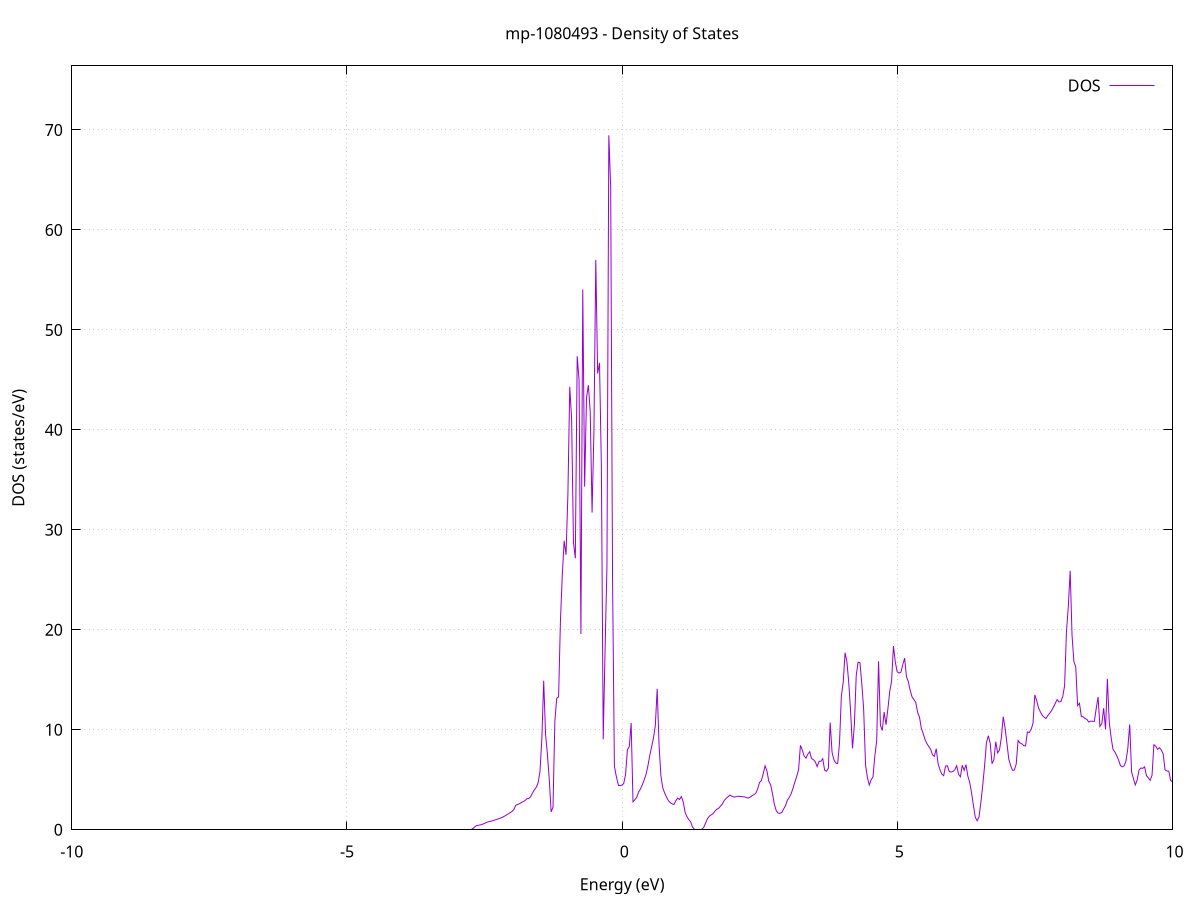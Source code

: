 set title 'mp-1080493 - Density of States'
set xlabel 'Energy (eV)'
set ylabel 'DOS (states/eV)'
set grid
set xrange [-10:10]
set yrange [0:76.407]
set xzeroaxis lt -1
set terminal png size 800,600
set output 'mp-1080493_dos_gnuplot.png'
plot '-' using 1:2 with lines title 'DOS'
-41.717500 0.000000
-41.683700 0.000000
-41.649900 0.000000
-41.616100 0.000000
-41.582300 0.000000
-41.548500 0.000000
-41.514700 0.000000
-41.480900 0.000000
-41.447100 0.000000
-41.413300 0.000000
-41.379500 0.000000
-41.345700 0.000000
-41.311900 0.000000
-41.278100 0.000000
-41.244300 0.000000
-41.210500 0.000000
-41.176700 0.000000
-41.142900 0.000000
-41.109100 0.000000
-41.075300 0.000000
-41.041500 0.000000
-41.007700 0.000000
-40.973900 0.000000
-40.940100 0.000000
-40.906300 0.000000
-40.872500 0.000000
-40.838700 0.000000
-40.804900 0.000000
-40.771100 0.000000
-40.737300 0.000000
-40.703500 0.000000
-40.669700 0.000000
-40.635900 0.000000
-40.602100 0.000000
-40.568300 0.000000
-40.534500 0.000000
-40.500700 0.000000
-40.466900 0.000000
-40.433100 0.000000
-40.399300 0.000000
-40.365500 0.000000
-40.331600 0.000000
-40.297800 0.000000
-40.264000 0.000000
-40.230200 0.000000
-40.196400 0.000000
-40.162600 0.000000
-40.128800 0.000000
-40.095000 0.000000
-40.061200 0.000000
-40.027400 0.000000
-39.993600 0.000000
-39.959800 0.000000
-39.926000 0.000000
-39.892200 0.000000
-39.858400 0.000000
-39.824600 0.000000
-39.790800 0.000000
-39.757000 0.000000
-39.723200 0.000000
-39.689400 0.000000
-39.655600 0.000000
-39.621800 0.000000
-39.588000 0.000000
-39.554200 0.000000
-39.520400 0.000000
-39.486600 0.000000
-39.452800 0.000000
-39.419000 0.000000
-39.385200 0.000000
-39.351400 0.000000
-39.317600 0.000000
-39.283800 0.000000
-39.250000 0.000000
-39.216200 0.000000
-39.182400 0.000000
-39.148600 0.000000
-39.114800 0.000000
-39.081000 0.000000
-39.047200 0.000000
-39.013400 0.000000
-38.979600 0.000000
-38.945800 0.000000
-38.912000 0.000000
-38.878200 0.000000
-38.844300 0.000000
-38.810500 0.000000
-38.776700 0.000000
-38.742900 0.000000
-38.709100 0.000000
-38.675300 0.000000
-38.641500 37.191200
-38.607700 0.000000
-38.573900 0.000000
-38.540100 0.000000
-38.506300 0.000000
-38.472500 0.000000
-38.438700 0.000000
-38.404900 0.000000
-38.371100 0.000000
-38.337300 0.000000
-38.303500 0.000000
-38.269700 0.000000
-38.235900 0.000000
-38.202100 0.000000
-38.168300 0.000000
-38.134500 0.000000
-38.100700 0.000000
-38.066900 0.000000
-38.033100 0.000000
-37.999300 0.000000
-37.965500 0.000000
-37.931700 0.000000
-37.897900 0.000000
-37.864100 0.000000
-37.830300 0.000000
-37.796500 0.000000
-37.762700 0.000000
-37.728900 0.000000
-37.695100 0.000000
-37.661300 0.000000
-37.627500 0.000000
-37.593700 0.000000
-37.559900 0.000000
-37.526100 0.000000
-37.492300 0.000000
-37.458500 0.000000
-37.424700 0.000000
-37.390900 0.000000
-37.357000 0.000000
-37.323200 0.000000
-37.289400 0.000000
-37.255600 0.000000
-37.221800 0.000000
-37.188000 0.000000
-37.154200 0.000000
-37.120400 0.000000
-37.086600 0.000000
-37.052800 0.000000
-37.019000 0.000000
-36.985200 0.000000
-36.951400 0.000000
-36.917600 0.000000
-36.883800 0.000000
-36.850000 0.000000
-36.816200 0.000000
-36.782400 0.000000
-36.748600 0.000000
-36.714800 0.000000
-36.681000 0.000000
-36.647200 0.000000
-36.613400 0.000000
-36.579600 0.000000
-36.545800 0.000000
-36.512000 0.000000
-36.478200 0.000000
-36.444400 0.000000
-36.410600 0.000000
-36.376800 0.000000
-36.343000 0.000000
-36.309200 0.000000
-36.275400 0.000000
-36.241600 0.000000
-36.207800 0.000000
-36.174000 0.000000
-36.140200 0.000000
-36.106400 0.000000
-36.072600 0.000000
-36.038800 0.000000
-36.005000 0.000000
-35.971200 0.000000
-35.937400 0.000000
-35.903600 0.000000
-35.869700 0.000000
-35.835900 0.000000
-35.802100 0.000000
-35.768300 0.000000
-35.734500 0.000000
-35.700700 0.000000
-35.666900 0.000000
-35.633100 0.000000
-35.599300 0.000000
-35.565500 0.000000
-35.531700 0.000000
-35.497900 0.000000
-35.464100 0.000000
-35.430300 0.000000
-35.396500 0.000000
-35.362700 0.000000
-35.328900 0.000000
-35.295100 0.000000
-35.261300 0.000000
-35.227500 0.000000
-35.193700 0.000000
-35.159900 0.000000
-35.126100 0.000000
-35.092300 0.000000
-35.058500 0.000000
-35.024700 0.000000
-34.990900 0.000000
-34.957100 0.000000
-34.923300 0.000000
-34.889500 0.000000
-34.855700 0.000000
-34.821900 0.000000
-34.788100 0.000000
-34.754300 0.000000
-34.720500 0.000000
-34.686700 0.000000
-34.652900 0.000000
-34.619100 0.000000
-34.585300 0.000000
-34.551500 0.000000
-34.517700 0.000000
-34.483900 0.000000
-34.450100 0.000000
-34.416300 0.000000
-34.382500 0.000000
-34.348600 0.000000
-34.314800 0.000000
-34.281000 0.000000
-34.247200 0.000000
-34.213400 0.000000
-34.179600 0.000000
-34.145800 0.000000
-34.112000 0.000000
-34.078200 0.000000
-34.044400 0.000000
-34.010600 0.000000
-33.976800 0.000000
-33.943000 0.000000
-33.909200 0.000000
-33.875400 0.000000
-33.841600 0.000000
-33.807800 0.000000
-33.774000 0.000000
-33.740200 0.000000
-33.706400 0.000000
-33.672600 0.000000
-33.638800 0.000000
-33.605000 0.000000
-33.571200 0.000000
-33.537400 0.000000
-33.503600 0.000000
-33.469800 0.000000
-33.436000 0.000000
-33.402200 0.000000
-33.368400 0.000000
-33.334600 0.000000
-33.300800 0.000000
-33.267000 0.000000
-33.233200 0.000000
-33.199400 0.000000
-33.165600 0.000000
-33.131800 0.000000
-33.098000 0.000000
-33.064200 0.000000
-33.030400 0.000000
-32.996600 0.000000
-32.962800 0.000000
-32.929000 0.000000
-32.895200 0.000000
-32.861300 0.000000
-32.827500 0.000000
-32.793700 0.000000
-32.759900 0.000000
-32.726100 0.000000
-32.692300 0.000000
-32.658500 0.000000
-32.624700 0.000000
-32.590900 0.000000
-32.557100 0.000000
-32.523300 0.000000
-32.489500 0.000000
-32.455700 0.000000
-32.421900 0.000000
-32.388100 0.000000
-32.354300 0.000000
-32.320500 0.000000
-32.286700 0.000000
-32.252900 0.000000
-32.219100 0.000000
-32.185300 0.000000
-32.151500 0.000000
-32.117700 0.000000
-32.083900 0.000000
-32.050100 0.000000
-32.016300 0.000000
-31.982500 0.000000
-31.948700 0.000000
-31.914900 0.000000
-31.881100 0.000000
-31.847300 0.000000
-31.813500 0.000000
-31.779700 0.000000
-31.745900 0.000000
-31.712100 0.000000
-31.678300 0.000000
-31.644500 0.000000
-31.610700 0.000000
-31.576900 0.000000
-31.543100 0.000000
-31.509300 0.000000
-31.475500 0.000000
-31.441700 0.000000
-31.407900 0.000000
-31.374000 0.000000
-31.340200 0.000000
-31.306400 0.000000
-31.272600 0.000000
-31.238800 0.000000
-31.205000 0.000000
-31.171200 0.000000
-31.137400 0.000000
-31.103600 0.000000
-31.069800 0.000000
-31.036000 0.000000
-31.002200 0.000000
-30.968400 0.000000
-30.934600 0.000000
-30.900800 0.000000
-30.867000 0.000000
-30.833200 0.000000
-30.799400 0.000000
-30.765600 0.000000
-30.731800 0.000000
-30.698000 0.000000
-30.664200 0.000000
-30.630400 0.000000
-30.596600 0.000000
-30.562800 0.000000
-30.529000 0.000000
-30.495200 0.000000
-30.461400 0.000000
-30.427600 0.000000
-30.393800 0.000000
-30.360000 0.000000
-30.326200 0.000000
-30.292400 0.000000
-30.258600 0.000000
-30.224800 0.000000
-30.191000 0.000000
-30.157200 0.000000
-30.123400 0.000000
-30.089600 0.000000
-30.055800 0.000000
-30.022000 0.000000
-29.988200 0.000000
-29.954400 0.000000
-29.920600 0.000000
-29.886700 0.000000
-29.852900 0.000000
-29.819100 0.000000
-29.785300 0.000000
-29.751500 0.000000
-29.717700 0.000000
-29.683900 0.000000
-29.650100 0.000000
-29.616300 0.000000
-29.582500 0.000000
-29.548700 0.000000
-29.514900 0.000000
-29.481100 0.000000
-29.447300 0.000000
-29.413500 0.000000
-29.379700 0.000000
-29.345900 0.000000
-29.312100 0.000000
-29.278300 0.000000
-29.244500 0.000000
-29.210700 0.000000
-29.176900 0.000000
-29.143100 0.000000
-29.109300 0.000000
-29.075500 0.000000
-29.041700 0.000000
-29.007900 0.000000
-28.974100 0.000000
-28.940300 0.000000
-28.906500 0.000000
-28.872700 0.000000
-28.838900 0.000000
-28.805100 0.000000
-28.771300 0.000000
-28.737500 0.000000
-28.703700 0.000000
-28.669900 0.000000
-28.636100 0.000000
-28.602300 0.000000
-28.568500 0.000000
-28.534700 0.000000
-28.500900 0.000000
-28.467100 0.000000
-28.433300 0.000000
-28.399500 0.000000
-28.365600 0.000000
-28.331800 0.000000
-28.298000 0.000000
-28.264200 0.000000
-28.230400 0.000000
-28.196600 0.000000
-28.162800 0.000000
-28.129000 0.000000
-28.095200 0.000000
-28.061400 0.000000
-28.027600 0.000000
-27.993800 0.000000
-27.960000 0.000000
-27.926200 0.000000
-27.892400 0.000000
-27.858600 0.000000
-27.824800 0.000000
-27.791000 0.000000
-27.757200 0.000000
-27.723400 0.000000
-27.689600 0.000000
-27.655800 0.000000
-27.622000 0.000000
-27.588200 0.000000
-27.554400 0.000000
-27.520600 0.000000
-27.486800 0.000000
-27.453000 0.000000
-27.419200 0.000000
-27.385400 0.000000
-27.351600 0.000000
-27.317800 0.000000
-27.284000 0.000000
-27.250200 0.000000
-27.216400 0.000000
-27.182600 0.000000
-27.148800 0.000000
-27.115000 0.000000
-27.081200 0.000000
-27.047400 0.000000
-27.013600 0.000000
-26.979800 0.000000
-26.946000 0.000000
-26.912200 0.000000
-26.878300 0.000000
-26.844500 0.000000
-26.810700 0.000000
-26.776900 0.000000
-26.743100 0.000000
-26.709300 0.000000
-26.675500 0.000000
-26.641700 0.000000
-26.607900 0.000000
-26.574100 0.000000
-26.540300 0.000000
-26.506500 0.000000
-26.472700 0.000000
-26.438900 0.000000
-26.405100 0.000000
-26.371300 0.000000
-26.337500 0.000000
-26.303700 0.000000
-26.269900 0.000000
-26.236100 0.000000
-26.202300 0.000000
-26.168500 0.000000
-26.134700 0.000000
-26.100900 0.000000
-26.067100 0.000000
-26.033300 0.000000
-25.999500 0.000000
-25.965700 0.000000
-25.931900 0.000000
-25.898100 0.000000
-25.864300 0.000000
-25.830500 0.000000
-25.796700 0.000000
-25.762900 0.000000
-25.729100 0.000000
-25.695300 0.000000
-25.661500 0.000000
-25.627700 0.000000
-25.593900 0.000000
-25.560100 0.000000
-25.526300 0.000000
-25.492500 0.000000
-25.458700 0.000000
-25.424900 0.000000
-25.391000 0.000000
-25.357200 0.000000
-25.323400 0.000000
-25.289600 0.000000
-25.255800 0.000000
-25.222000 0.000000
-25.188200 0.000000
-25.154400 0.000000
-25.120600 0.000000
-25.086800 0.000000
-25.053000 0.000000
-25.019200 0.000000
-24.985400 0.000000
-24.951600 0.000000
-24.917800 0.000000
-24.884000 0.000000
-24.850200 0.000000
-24.816400 0.000000
-24.782600 0.000000
-24.748800 0.000000
-24.715000 0.000000
-24.681200 0.000000
-24.647400 0.000000
-24.613600 0.000000
-24.579800 0.000000
-24.546000 0.000000
-24.512200 0.000000
-24.478400 0.000000
-24.444600 0.000000
-24.410800 0.000000
-24.377000 0.000000
-24.343200 0.000000
-24.309400 0.000000
-24.275600 0.000000
-24.241800 0.000000
-24.208000 0.000000
-24.174200 0.000000
-24.140400 0.000000
-24.106600 0.000000
-24.072800 0.000000
-24.039000 0.000000
-24.005200 0.000000
-23.971400 0.000000
-23.937600 0.000000
-23.903700 0.000000
-23.869900 0.000000
-23.836100 0.000000
-23.802300 0.000000
-23.768500 0.000000
-23.734700 0.000000
-23.700900 0.000000
-23.667100 0.000000
-23.633300 0.000000
-23.599500 0.000000
-23.565700 0.000000
-23.531900 0.000000
-23.498100 0.000000
-23.464300 0.000000
-23.430500 0.000000
-23.396700 0.000000
-23.362900 0.000000
-23.329100 0.000000
-23.295300 0.000000
-23.261500 0.000000
-23.227700 0.000000
-23.193900 0.000000
-23.160100 0.000000
-23.126300 0.000000
-23.092500 0.000000
-23.058700 0.000000
-23.024900 0.000000
-22.991100 0.000000
-22.957300 0.000000
-22.923500 0.000000
-22.889700 0.000000
-22.855900 0.000000
-22.822100 0.000000
-22.788300 0.000000
-22.754500 0.000000
-22.720700 0.000000
-22.686900 0.000000
-22.653100 0.000000
-22.619300 0.000000
-22.585500 0.000000
-22.551700 0.000000
-22.517900 0.000000
-22.484100 0.000000
-22.450300 0.000000
-22.416500 0.000000
-22.382600 0.000000
-22.348800 0.000000
-22.315000 0.000000
-22.281200 0.000000
-22.247400 0.000000
-22.213600 0.000000
-22.179800 0.000000
-22.146000 0.000000
-22.112200 0.000000
-22.078400 0.000000
-22.044600 0.000000
-22.010800 0.000000
-21.977000 0.000000
-21.943200 0.000000
-21.909400 0.000000
-21.875600 0.000000
-21.841800 0.000000
-21.808000 0.000000
-21.774200 0.000000
-21.740400 0.000000
-21.706600 0.000000
-21.672800 0.000000
-21.639000 0.000000
-21.605200 0.000000
-21.571400 0.000000
-21.537600 0.000000
-21.503800 0.000000
-21.470000 0.000000
-21.436200 0.000000
-21.402400 0.000000
-21.368600 0.000000
-21.334800 0.000000
-21.301000 0.000000
-21.267200 0.000000
-21.233400 0.000000
-21.199600 0.000000
-21.165800 0.000000
-21.132000 0.000000
-21.098200 0.000000
-21.064400 0.000000
-21.030600 0.000000
-20.996800 0.000000
-20.963000 0.000000
-20.929200 0.000000
-20.895300 0.000000
-20.861500 0.000000
-20.827700 0.000000
-20.793900 0.000000
-20.760100 0.000000
-20.726300 0.000000
-20.692500 0.000000
-20.658700 0.000000
-20.624900 0.000000
-20.591100 0.000000
-20.557300 0.000000
-20.523500 0.000000
-20.489700 0.000000
-20.455900 0.000000
-20.422100 0.000000
-20.388300 0.000000
-20.354500 0.000000
-20.320700 0.000000
-20.286900 0.000000
-20.253100 0.000000
-20.219300 0.000000
-20.185500 0.000000
-20.151700 0.000000
-20.117900 0.000000
-20.084100 0.000000
-20.050300 0.000000
-20.016500 0.000000
-19.982700 0.000000
-19.948900 0.000000
-19.915100 0.000000
-19.881300 0.000000
-19.847500 0.000000
-19.813700 0.000000
-19.779900 0.000000
-19.746100 0.000000
-19.712300 0.000000
-19.678500 0.000000
-19.644700 0.000000
-19.610900 0.000000
-19.577100 0.000000
-19.543300 0.000000
-19.509500 0.000000
-19.475700 0.000000
-19.441900 0.000000
-19.408000 0.000000
-19.374200 0.000000
-19.340400 0.000000
-19.306600 0.000000
-19.272800 0.000000
-19.239000 0.000000
-19.205200 0.000000
-19.171400 0.000000
-19.137600 0.000000
-19.103800 0.000000
-19.070000 0.000000
-19.036200 0.000000
-19.002400 0.000000
-18.968600 0.000000
-18.934800 8.366400
-18.901000 24.084900
-18.867200 68.987300
-18.833400 56.531400
-18.799600 67.002700
-18.765800 103.011100
-18.732000 64.151100
-18.698200 94.395100
-18.664400 164.602200
-18.630600 100.117800
-18.596800 66.643700
-18.563000 183.065000
-18.529200 98.804200
-18.495400 0.000000
-18.461600 0.000000
-18.427800 0.000000
-18.394000 0.000000
-18.360200 0.000000
-18.326400 0.000000
-18.292600 0.000000
-18.258800 0.000000
-18.225000 0.000000
-18.191200 0.000000
-18.157400 0.000000
-18.123600 0.000000
-18.089800 0.000000
-18.056000 0.000000
-18.022200 0.000000
-17.988400 0.000000
-17.954600 0.000000
-17.920700 0.000000
-17.886900 0.000000
-17.853100 0.000000
-17.819300 0.000000
-17.785500 0.000000
-17.751700 0.000000
-17.717900 0.000000
-17.684100 0.000000
-17.650300 0.000000
-17.616500 0.000000
-17.582700 0.000000
-17.548900 0.000000
-17.515100 0.000000
-17.481300 0.000000
-17.447500 0.000000
-17.413700 0.000000
-17.379900 0.000000
-17.346100 0.000000
-17.312300 0.000000
-17.278500 0.000000
-17.244700 0.000000
-17.210900 0.000000
-17.177100 0.000000
-17.143300 0.000000
-17.109500 0.000000
-17.075700 0.000000
-17.041900 0.000000
-17.008100 0.000000
-16.974300 0.000000
-16.940500 0.000000
-16.906700 0.000000
-16.872900 0.000000
-16.839100 0.000000
-16.805300 0.000000
-16.771500 0.000000
-16.737700 0.000000
-16.703900 0.000000
-16.670100 0.000000
-16.636300 0.000000
-16.602500 0.000000
-16.568700 0.000000
-16.534900 0.000000
-16.501100 0.000000
-16.467300 0.000000
-16.433500 0.000000
-16.399600 0.000000
-16.365800 0.000000
-16.332000 0.000000
-16.298200 0.000000
-16.264400 0.000000
-16.230600 0.000000
-16.196800 0.000000
-16.163000 0.000000
-16.129200 0.000000
-16.095400 0.000000
-16.061600 0.000000
-16.027800 0.000000
-15.994000 0.000000
-15.960200 0.000000
-15.926400 0.000000
-15.892600 0.000000
-15.858800 0.000000
-15.825000 0.000000
-15.791200 0.000000
-15.757400 0.000000
-15.723600 0.000000
-15.689800 0.000000
-15.656000 0.000000
-15.622200 0.000000
-15.588400 0.000000
-15.554600 0.000000
-15.520800 0.000000
-15.487000 0.000000
-15.453200 0.000000
-15.419400 0.000000
-15.385600 0.000000
-15.351800 0.000000
-15.318000 0.000000
-15.284200 0.000000
-15.250400 0.000000
-15.216600 0.000000
-15.182800 0.000000
-15.149000 0.000000
-15.115200 0.000000
-15.081400 0.000000
-15.047600 0.000000
-15.013800 0.000000
-14.980000 0.000000
-14.946200 0.000000
-14.912300 0.000000
-14.878500 0.000000
-14.844700 0.000000
-14.810900 0.000000
-14.777100 0.000000
-14.743300 0.000000
-14.709500 0.000000
-14.675700 0.000000
-14.641900 0.000000
-14.608100 0.000000
-14.574300 0.000000
-14.540500 0.000000
-14.506700 0.000000
-14.472900 0.000000
-14.439100 0.000000
-14.405300 0.000000
-14.371500 0.000000
-14.337700 0.000000
-14.303900 0.000000
-14.270100 0.000000
-14.236300 0.000000
-14.202500 0.000000
-14.168700 0.000000
-14.134900 0.000000
-14.101100 0.000000
-14.067300 0.000000
-14.033500 0.000000
-13.999700 0.000000
-13.965900 0.000000
-13.932100 0.000000
-13.898300 0.000000
-13.864500 0.000000
-13.830700 0.000000
-13.796900 0.000000
-13.763100 0.000000
-13.729300 0.000000
-13.695500 0.000000
-13.661700 0.000000
-13.627900 0.000000
-13.594100 0.000000
-13.560300 0.000000
-13.526500 0.000000
-13.492700 0.000000
-13.458900 0.000000
-13.425000 0.000000
-13.391200 0.000000
-13.357400 0.000000
-13.323600 0.000000
-13.289800 0.000000
-13.256000 0.000000
-13.222200 0.000000
-13.188400 0.000000
-13.154600 0.000000
-13.120800 0.000000
-13.087000 0.000000
-13.053200 0.000000
-13.019400 0.000000
-12.985600 0.000000
-12.951800 0.000000
-12.918000 0.000000
-12.884200 0.000000
-12.850400 0.000000
-12.816600 0.000000
-12.782800 0.000000
-12.749000 0.000000
-12.715200 0.000000
-12.681400 0.000000
-12.647600 0.000000
-12.613800 0.000000
-12.580000 0.000000
-12.546200 0.000000
-12.512400 0.000000
-12.478600 0.000000
-12.444800 0.000000
-12.411000 0.000000
-12.377200 0.000000
-12.343400 0.000000
-12.309600 0.000000
-12.275800 0.000000
-12.242000 0.000000
-12.208200 0.000000
-12.174400 0.000000
-12.140600 0.000000
-12.106800 0.000000
-12.073000 0.000000
-12.039200 0.000000
-12.005400 0.000000
-11.971600 0.000000
-11.937700 0.000000
-11.903900 0.000000
-11.870100 0.000000
-11.836300 0.000000
-11.802500 0.000000
-11.768700 0.000000
-11.734900 0.000000
-11.701100 0.000000
-11.667300 0.000000
-11.633500 0.000000
-11.599700 0.000000
-11.565900 0.000000
-11.532100 0.000000
-11.498300 0.000000
-11.464500 0.000000
-11.430700 0.000000
-11.396900 0.000000
-11.363100 0.000000
-11.329300 0.000000
-11.295500 0.000000
-11.261700 0.000000
-11.227900 0.000000
-11.194100 0.000000
-11.160300 0.000000
-11.126500 0.000000
-11.092700 0.000000
-11.058900 0.000000
-11.025100 0.000000
-10.991300 0.000000
-10.957500 0.000000
-10.923700 0.000000
-10.889900 0.000000
-10.856100 0.000000
-10.822300 0.000000
-10.788500 0.000000
-10.754700 0.000000
-10.720900 0.000000
-10.687100 0.000000
-10.653300 0.000000
-10.619500 0.000000
-10.585700 0.000000
-10.551900 0.000000
-10.518100 0.000000
-10.484300 0.000000
-10.450500 0.000000
-10.416600 0.000000
-10.382800 0.000000
-10.349000 0.000000
-10.315200 0.000000
-10.281400 0.000000
-10.247600 0.000000
-10.213800 0.000000
-10.180000 0.000000
-10.146200 0.000000
-10.112400 0.000000
-10.078600 0.000000
-10.044800 0.000000
-10.011000 0.000000
-9.977200 0.000000
-9.943400 0.000000
-9.909600 0.000000
-9.875800 0.000000
-9.842000 0.000000
-9.808200 0.000000
-9.774400 0.000000
-9.740600 0.000000
-9.706800 0.000000
-9.673000 0.000000
-9.639200 0.000000
-9.605400 0.000000
-9.571600 0.000000
-9.537800 0.000000
-9.504000 0.000000
-9.470200 0.000000
-9.436400 0.000000
-9.402600 0.000000
-9.368800 0.000000
-9.335000 0.000000
-9.301200 0.000000
-9.267400 0.000000
-9.233600 0.000000
-9.199800 0.000000
-9.166000 0.000000
-9.132200 0.000000
-9.098400 0.000000
-9.064600 0.000000
-9.030800 0.000000
-8.997000 0.000000
-8.963200 0.000000
-8.929300 0.000000
-8.895500 0.000000
-8.861700 0.000000
-8.827900 0.000000
-8.794100 0.000000
-8.760300 0.000000
-8.726500 0.000000
-8.692700 0.000000
-8.658900 0.000000
-8.625100 0.000000
-8.591300 0.000000
-8.557500 0.000000
-8.523700 0.000000
-8.489900 0.000000
-8.456100 0.000000
-8.422300 0.000000
-8.388500 0.000000
-8.354700 0.000000
-8.320900 0.000000
-8.287100 0.000000
-8.253300 0.000000
-8.219500 0.000000
-8.185700 0.000000
-8.151900 0.000000
-8.118100 0.000000
-8.084300 0.000000
-8.050500 0.000000
-8.016700 0.000000
-7.982900 0.000000
-7.949100 0.000000
-7.915300 0.000000
-7.881500 0.000000
-7.847700 0.000000
-7.813900 0.000000
-7.780100 0.000000
-7.746300 0.000000
-7.712500 0.000000
-7.678700 0.000000
-7.644900 0.000000
-7.611100 0.000000
-7.577300 0.000000
-7.543500 0.000000
-7.509700 0.000000
-7.475900 0.000000
-7.442000 0.000000
-7.408200 0.000000
-7.374400 0.000000
-7.340600 0.000000
-7.306800 0.000000
-7.273000 0.000000
-7.239200 0.000000
-7.205400 0.000000
-7.171600 0.000000
-7.137800 0.000000
-7.104000 0.000000
-7.070200 0.000000
-7.036400 0.000000
-7.002600 0.000000
-6.968800 0.000000
-6.935000 0.000000
-6.901200 0.000000
-6.867400 0.000000
-6.833600 0.000000
-6.799800 0.000000
-6.766000 0.000000
-6.732200 0.000000
-6.698400 0.000000
-6.664600 0.000000
-6.630800 0.000000
-6.597000 0.000000
-6.563200 0.000000
-6.529400 0.000000
-6.495600 0.000000
-6.461800 0.000000
-6.428000 0.000000
-6.394200 0.000000
-6.360400 0.000000
-6.326600 0.000000
-6.292800 0.000000
-6.259000 0.000000
-6.225200 0.000000
-6.191400 0.000000
-6.157600 0.000000
-6.123800 0.000000
-6.090000 0.000000
-6.056200 0.000000
-6.022400 0.000000
-5.988600 0.000000
-5.954800 0.000000
-5.920900 0.000000
-5.887100 0.000000
-5.853300 0.000000
-5.819500 0.000000
-5.785700 0.000000
-5.751900 0.000000
-5.718100 0.000000
-5.684300 0.000000
-5.650500 0.000000
-5.616700 0.000000
-5.582900 0.000000
-5.549100 0.000000
-5.515300 0.000000
-5.481500 0.000000
-5.447700 0.000000
-5.413900 0.000000
-5.380100 0.000000
-5.346300 0.000000
-5.312500 0.000000
-5.278700 0.000000
-5.244900 0.000000
-5.211100 0.000000
-5.177300 0.000000
-5.143500 0.000000
-5.109700 0.000000
-5.075900 0.000000
-5.042100 0.000000
-5.008300 0.000000
-4.974500 0.000000
-4.940700 0.000000
-4.906900 0.000000
-4.873100 0.000000
-4.839300 0.000000
-4.805500 0.000000
-4.771700 0.000000
-4.737900 0.000000
-4.704100 0.000000
-4.670300 0.000000
-4.636500 0.000000
-4.602700 0.000000
-4.568900 0.000000
-4.535100 0.000000
-4.501300 0.000000
-4.467500 0.000000
-4.433600 0.000000
-4.399800 0.000000
-4.366000 0.000000
-4.332200 0.000000
-4.298400 0.000000
-4.264600 0.000000
-4.230800 0.000000
-4.197000 0.000000
-4.163200 0.000000
-4.129400 0.000000
-4.095600 0.000000
-4.061800 0.000000
-4.028000 0.000000
-3.994200 0.000000
-3.960400 0.000000
-3.926600 0.000000
-3.892800 0.000000
-3.859000 0.000000
-3.825200 0.000000
-3.791400 0.000000
-3.757600 0.000000
-3.723800 0.000000
-3.690000 0.000000
-3.656200 0.000000
-3.622400 0.000000
-3.588600 0.000000
-3.554800 0.000000
-3.521000 0.000000
-3.487200 0.000000
-3.453400 0.000000
-3.419600 0.000000
-3.385800 0.000000
-3.352000 0.000000
-3.318200 0.000000
-3.284400 0.000000
-3.250600 0.000000
-3.216800 0.000000
-3.183000 0.000000
-3.149200 0.000000
-3.115400 0.000000
-3.081600 0.000000
-3.047800 0.000000
-3.014000 0.000000
-2.980200 0.000000
-2.946300 0.000000
-2.912500 0.000000
-2.878700 0.000000
-2.844900 0.000000
-2.811100 0.000000
-2.777300 0.000000
-2.743500 0.026400
-2.709700 0.132400
-2.675900 0.305300
-2.642100 0.422900
-2.608300 0.459200
-2.574500 0.487100
-2.540700 0.548000
-2.506900 0.628000
-2.473100 0.712800
-2.439300 0.791400
-2.405500 0.837100
-2.371700 0.871800
-2.337900 0.928800
-2.304100 0.994000
-2.270300 1.057900
-2.236500 1.122600
-2.202700 1.189100
-2.168900 1.268700
-2.135100 1.371000
-2.101300 1.484000
-2.067500 1.596900
-2.033700 1.713800
-1.999900 1.840300
-1.966100 2.043300
-1.932300 2.457500
-1.898500 2.525000
-1.864700 2.613500
-1.830900 2.727100
-1.797100 2.811500
-1.763300 2.929200
-1.729500 3.111000
-1.695700 3.133700
-1.661900 3.309100
-1.628100 3.697800
-1.594300 3.997400
-1.560500 4.256100
-1.526700 4.701200
-1.492900 5.834900
-1.459000 9.104600
-1.425200 14.913200
-1.391400 9.501700
-1.357600 7.563600
-1.323800 4.988900
-1.290000 1.790500
-1.256200 2.267300
-1.222400 10.880500
-1.188600 13.153200
-1.154800 13.291700
-1.121000 20.935600
-1.087200 25.516500
-1.053400 28.902600
-1.019600 27.504000
-0.985800 33.515600
-0.952000 44.310100
-0.918200 41.126000
-0.884400 28.730200
-0.850600 27.157900
-0.816800 47.365800
-0.783000 45.012200
-0.749200 19.582300
-0.715400 54.026800
-0.681600 34.322500
-0.647800 43.198600
-0.614000 44.468200
-0.580200 41.837000
-0.546400 31.720300
-0.512600 39.853400
-0.478800 57.009500
-0.445000 45.638100
-0.411200 46.697500
-0.377400 36.368400
-0.343600 9.049100
-0.309800 18.061900
-0.276000 26.387000
-0.242200 69.461200
-0.208400 64.339600
-0.174600 25.274800
-0.140800 6.349900
-0.107000 5.356700
-0.073200 4.423000
-0.039400 4.423100
-0.005600 4.454900
0.028200 4.619300
0.062100 5.533600
0.095900 8.011200
0.129700 8.316200
0.163500 10.680300
0.197300 2.794100
0.231100 3.006100
0.264900 3.241600
0.298700 3.778200
0.332500 4.077600
0.366300 4.492300
0.400100 4.977400
0.433900 5.528400
0.467700 6.377300
0.501500 7.416900
0.535300 8.305200
0.569100 9.170600
0.602900 10.442700
0.636700 14.100500
0.670500 8.490300
0.704300 5.402800
0.738100 4.202400
0.771900 3.683200
0.805700 3.284500
0.839500 2.918700
0.873300 2.723400
0.907100 2.598800
0.940900 2.527600
0.974700 2.894600
1.008500 3.175100
1.042300 3.023300
1.076100 3.324700
1.109900 2.782400
1.143700 1.756800
1.177500 1.314800
1.211300 1.015000
1.245100 0.792200
1.278900 0.275800
1.312700 0.000000
1.346500 0.000000
1.380300 0.000000
1.414100 0.000000
1.447900 0.000000
1.481700 0.229000
1.515500 0.670100
1.549400 1.094800
1.583200 1.347100
1.617000 1.490900
1.650800 1.608000
1.684600 1.854500
1.718400 2.050200
1.752200 2.140900
1.786000 2.359400
1.819800 2.574200
1.853600 2.919000
1.887400 3.132100
1.921200 3.288400
1.955000 3.472100
1.988800 3.371900
2.022600 3.279300
2.056400 3.287500
2.090200 3.344500
2.124000 3.350700
2.157800 3.325200
2.191600 3.302500
2.225400 3.289400
2.259200 3.215500
2.293000 3.173500
2.326800 3.265000
2.360600 3.413900
2.394400 3.513500
2.428200 3.646000
2.462000 4.086100
2.495800 4.728200
2.529600 4.913100
2.563400 5.617900
2.597200 6.400900
2.631000 5.884900
2.664800 4.839500
2.698600 4.489700
2.732400 3.585300
2.766200 2.533600
2.800000 1.912000
2.833800 1.663200
2.867600 1.641100
2.901400 1.732600
2.935200 2.094200
2.969000 2.414600
3.002800 2.961600
3.036700 3.239900
3.070500 3.610800
3.104300 4.145700
3.138100 4.774400
3.171900 5.333900
3.205700 6.016400
3.239500 8.446100
3.273300 7.976700
3.307100 7.380800
3.340900 7.166200
3.374700 7.567300
3.408500 7.807500
3.442300 7.123300
3.476100 7.012900
3.509900 6.800800
3.543700 6.316800
3.577500 6.848700
3.611300 6.853500
3.645100 7.118200
3.678900 5.968100
3.712700 5.846200
3.746500 6.145400
3.780300 10.726100
3.814100 7.751700
3.847900 7.000300
3.881700 6.680600
3.915500 6.612900
3.949300 8.671600
3.983100 13.369000
4.016900 14.766100
4.050700 17.717400
4.084500 16.782500
4.118300 14.658700
4.152100 11.715900
4.185900 8.139400
4.219700 10.512000
4.253500 15.431900
4.287300 16.762300
4.321100 16.709300
4.354900 14.607400
4.388700 12.016600
4.422500 6.498500
4.456300 5.227500
4.490100 4.478000
4.524000 5.000900
4.557800 5.288000
4.591600 7.397000
4.625400 8.916900
4.659200 16.852500
4.693000 10.443000
4.726800 9.936300
4.760600 11.772900
4.794400 10.507700
4.828200 12.076400
4.862000 13.824000
4.895800 14.874100
4.929600 18.382400
4.963400 16.779200
4.997200 15.808000
5.031000 15.677500
5.064800 15.756200
5.098600 16.515600
5.132400 17.164000
5.166200 15.293700
5.200000 14.826200
5.233800 13.944500
5.267600 13.295600
5.301400 13.017300
5.335200 12.746600
5.369000 11.737400
5.402800 11.266100
5.436600 10.145000
5.470400 9.620900
5.504200 9.003800
5.538000 8.615600
5.571800 8.320600
5.605600 8.049200
5.639400 7.490200
5.673200 7.351700
5.707000 8.109000
5.740800 6.614700
5.774600 6.005200
5.808400 5.567300
5.842200 5.410600
5.876000 6.374800
5.909800 6.406600
5.943600 5.831200
5.977400 5.773000
6.011200 5.825800
6.045100 6.013000
6.078900 6.408600
6.112700 5.553100
6.146500 5.301000
6.180300 6.456000
6.214100 5.956900
6.247900 6.512100
6.281700 5.365600
6.315500 4.728200
6.349300 3.674800
6.383100 2.431000
6.416900 1.245400
6.450700 0.897200
6.484500 1.292400
6.518300 2.746800
6.552100 4.454200
6.585900 6.425100
6.619700 8.731600
6.653500 9.409400
6.687300 8.657400
6.721100 6.605700
6.754900 7.009700
6.788700 8.809500
6.822500 7.687200
6.856300 7.987500
6.890100 9.211100
6.923900 11.310100
6.957700 10.205800
6.991500 8.657400
7.025300 7.066800
7.059100 6.421800
7.092900 5.946100
7.126700 5.971300
7.160500 6.571000
7.194300 8.937900
7.228100 8.679800
7.261900 8.599100
7.295700 8.414700
7.329500 8.389600
7.363300 9.786500
7.397100 9.725200
7.430900 10.033100
7.464700 10.627600
7.498500 13.490100
7.532400 12.931400
7.566200 12.176100
7.600000 11.783000
7.633800 11.455300
7.667600 11.262900
7.701400 11.131500
7.735200 11.428100
7.769000 11.666400
7.802800 11.915300
7.836600 12.277300
7.870400 12.651800
7.904200 13.024100
7.938000 12.781400
7.971800 12.826100
8.005600 13.331600
8.039400 14.411400
8.073200 19.806700
8.107000 22.337400
8.140800 25.909300
8.174600 19.461100
8.208400 16.821800
8.242200 16.278300
8.276000 12.431000
8.309800 12.655400
8.343600 11.322700
8.377400 11.296800
8.411200 11.126400
8.445000 11.036900
8.478800 10.771800
8.512600 10.869400
8.546400 10.851300
8.580200 10.843900
8.614000 12.131000
8.647800 13.287500
8.681600 10.337000
8.715400 10.618900
8.749200 12.162900
8.783000 10.058100
8.816800 15.100200
8.850600 10.785100
8.884400 9.238800
8.918200 8.059000
8.952000 7.789900
8.985800 7.418000
9.019700 6.985700
9.053500 6.424600
9.087300 6.293600
9.121100 6.406200
9.154900 6.879300
9.188700 8.168500
9.222500 10.536900
9.256300 5.778600
9.290100 5.125700
9.323900 4.482400
9.357700 4.965800
9.391500 5.972800
9.425300 6.180200
9.459100 6.138400
9.492900 6.296700
9.526700 5.406900
9.560500 5.197100
9.594300 4.947500
9.628100 5.443500
9.661900 8.507900
9.695700 8.358700
9.729500 8.042900
9.763300 8.207700
9.797100 7.975200
9.830900 7.563900
9.864700 5.988800
9.898500 5.879000
9.932300 5.859000
9.966100 4.937400
9.999900 4.785400
10.033700 4.899600
10.067500 4.904000
10.101300 4.947800
10.135100 4.931700
10.168900 4.177000
10.202700 3.760300
10.236500 3.850900
10.270300 3.708100
10.304100 3.547100
10.337900 3.460800
10.371700 3.516100
10.405500 3.789100
10.439300 4.915000
10.473100 7.043500
10.507000 5.872600
10.540800 6.373000
10.574600 6.832500
10.608400 7.037700
10.642200 6.705100
10.676000 7.239300
10.709800 8.836000
10.743600 9.524500
10.777400 10.221100
10.811200 10.657400
10.845000 10.228900
10.878800 8.838700
10.912600 8.369600
10.946400 8.485600
10.980200 6.484800
11.014000 6.221300
11.047800 5.170400
11.081600 4.989900
11.115400 5.693100
11.149200 6.591000
11.183000 7.901700
11.216800 8.771600
11.250600 7.768700
11.284400 6.993900
11.318200 6.895000
11.352000 7.242500
11.385800 6.780500
11.419600 6.604400
11.453400 7.040600
11.487200 6.385600
11.521000 6.493800
11.554800 7.668400
11.588600 7.169000
11.622400 6.381800
11.656200 6.007000
11.690000 7.352400
11.723800 6.640900
11.757600 6.174900
11.791400 5.813400
11.825200 5.563400
11.859000 5.460200
11.892800 5.733000
11.926600 6.212100
11.960400 6.261400
11.994200 6.325600
12.028100 6.161100
12.061900 6.073900
12.095700 6.014100
12.129500 6.199200
12.163300 6.238600
12.197100 6.322100
12.230900 7.760000
12.264700 7.320400
12.298500 6.453000
12.332300 5.945900
12.366100 5.469100
12.399900 5.937900
12.433700 5.883500
12.467500 5.915100
12.501300 6.116600
12.535100 6.426900
12.568900 6.884700
12.602700 7.403400
12.636500 7.573800
12.670300 7.320600
12.704100 7.041100
12.737900 6.733100
12.771700 6.385600
12.805500 6.063300
12.839300 5.752200
12.873100 4.925600
12.906900 4.782500
12.940700 4.757800
12.974500 4.743300
13.008300 4.734600
13.042100 4.853500
13.075900 5.174600
13.109700 5.674100
13.143500 6.133700
13.177300 6.192700
13.211100 6.287200
13.244900 5.932000
13.278700 5.663700
13.312500 6.519300
13.346300 5.680700
13.380100 5.687900
13.413900 5.716900
13.447700 5.650200
13.481500 5.454200
13.515400 5.344000
13.549200 5.139500
13.583000 4.940200
13.616800 5.050800
13.650600 5.270200
13.684400 5.495300
13.718200 5.617900
13.752000 5.777800
13.785800 6.224700
13.819600 6.975200
13.853400 6.417300
13.887200 7.410500
13.921000 7.692300
13.954800 8.299700
13.988600 8.848200
14.022400 10.693700
14.056200 12.397000
14.090000 8.851700
14.123800 9.013300
14.157600 9.005200
14.191400 9.840900
14.225200 10.015600
14.259000 9.334000
14.292800 9.398200
14.326600 9.113700
14.360400 9.477500
14.394200 8.676600
14.428000 8.831500
14.461800 8.130500
14.495600 7.987400
14.529400 8.045100
14.563200 8.553700
14.597000 8.589100
14.630800 8.554800
14.664600 8.923800
14.698400 9.355700
14.732200 9.196700
14.766000 8.359700
14.799800 7.671500
14.833600 6.938500
14.867400 6.843600
14.901200 6.848100
14.935000 6.339000
14.968800 5.228400
15.002700 5.118700
15.036500 6.358300
15.070300 7.178400
15.104100 7.584900
15.137900 7.941100
15.171700 7.294100
15.205500 6.690600
15.239300 6.081600
15.273100 5.982400
15.306900 5.888300
15.340700 5.957400
15.374500 6.201400
15.408300 4.645300
15.442100 3.329900
15.475900 4.033800
15.509700 4.907100
15.543500 5.951400
15.577300 6.199200
15.611100 5.849500
15.644900 6.100300
15.678700 6.676700
15.712500 6.730900
15.746300 6.841300
15.780100 6.729700
15.813900 5.900400
15.847700 5.937400
15.881500 5.996900
15.915300 6.117200
15.949100 6.545000
15.982900 6.901900
16.016700 7.365800
16.050500 7.955500
16.084300 8.166500
16.118100 8.639400
16.151900 9.192100
16.185700 9.890400
16.219500 10.542100
16.253300 11.763400
16.287100 9.562800
16.320900 8.807500
16.354700 7.724600
16.388500 7.618600
16.422300 8.604400
16.456100 8.942600
16.490000 10.428900
16.523800 10.505600
16.557600 9.584900
16.591400 8.550700
16.625200 7.651800
16.659000 8.018300
16.692800 8.430900
16.726600 9.396400
16.760400 10.041000
16.794200 9.636800
16.828000 6.905800
16.861800 6.560300
16.895600 6.818400
16.929400 7.827300
16.963200 9.316100
16.997000 10.219600
17.030800 10.314500
17.064600 8.958500
17.098400 8.559300
17.132200 9.323000
17.166000 8.491100
17.199800 8.980400
17.233600 10.005000
17.267400 10.283400
17.301200 10.165800
17.335000 8.158700
17.368800 7.833200
17.402600 6.896700
17.436400 6.571900
17.470200 7.187500
17.504000 8.749500
17.537800 9.948400
17.571600 11.040400
17.605400 9.333200
17.639200 8.477400
17.673000 7.966500
17.706800 8.020000
17.740600 8.184300
17.774400 8.193400
17.808200 8.076100
17.842000 8.916900
17.875800 8.845100
17.909600 8.222300
17.943400 7.731100
17.977200 7.717100
18.011100 8.275600
18.044900 7.786900
18.078700 7.557600
18.112500 8.172400
18.146300 8.687600
18.180100 8.762200
18.213900 8.877100
18.247700 9.056000
18.281500 9.294300
18.315300 9.441200
18.349100 7.930900
18.382900 7.496900
18.416700 7.778800
18.450500 8.819400
18.484300 8.778700
18.518100 8.442500
18.551900 8.262200
18.585700 8.569900
18.619500 7.329800
18.653300 6.803800
18.687100 5.983800
18.720900 5.432000
18.754700 5.010200
18.788500 4.865900
18.822300 4.978200
18.856100 5.225200
18.889900 5.043500
18.923700 5.194900
18.957500 6.158600
18.991300 7.700000
19.025100 7.368400
19.058900 6.315400
19.092700 6.240200
19.126500 7.981800
19.160300 6.629700
19.194100 6.357000
19.227900 6.201400
19.261700 5.046400
19.295500 5.269500
19.329300 5.968900
19.363100 6.892800
19.396900 7.456300
19.430700 8.855000
19.464500 10.661000
19.498400 11.305800
19.532200 9.973800
19.566000 9.985300
19.599800 10.786500
19.633600 10.514400
19.667400 9.720100
19.701200 8.456900
19.735000 7.103500
19.768800 6.030400
19.802600 5.728500
19.836400 5.634100
19.870200 5.743000
19.904000 6.722500
19.937800 7.718100
19.971600 9.748500
20.005400 9.784900
20.039200 9.245200
20.073000 9.882100
20.106800 9.072400
20.140600 9.210700
20.174400 8.320400
20.208200 7.670000
20.242000 8.034000
20.275800 8.045100
20.309600 7.521700
20.343400 8.148600
20.377200 9.010300
20.411000 9.566100
20.444800 8.566400
20.478600 7.286700
20.512400 7.315000
20.546200 7.577700
20.580000 7.391000
20.613800 7.420200
20.647600 7.864200
20.681400 9.123900
20.715200 10.208700
20.749000 11.572500
20.782800 8.839900
20.816600 7.096900
20.850400 6.320700
20.884200 6.463100
20.918000 6.807700
20.951800 7.493200
20.985700 8.443500
21.019500 9.061500
21.053300 9.442400
21.087100 9.609700
21.120900 10.672800
21.154700 11.937100
21.188500 11.211100
21.222300 9.109800
21.256100 7.850700
21.289900 6.996400
21.323700 6.336200
21.357500 6.168300
21.391300 6.425300
21.425100 8.515900
21.458900 9.600600
21.492700 9.861700
21.526500 10.172900
21.560300 9.661800
21.594100 9.263000
21.627900 9.113800
21.661700 9.306700
21.695500 7.944700
21.729300 6.979700
21.763100 6.593800
21.796900 5.804900
21.830700 5.525300
21.864500 5.109400
21.898300 3.978200
21.932100 3.424300
21.965900 3.935500
21.999700 3.893900
22.033500 3.940400
22.067300 5.056200
22.101100 3.747700
22.134900 2.655200
22.168700 2.429200
22.202500 2.243400
22.236300 2.259500
22.270100 2.334100
22.303900 2.716800
22.337700 2.684700
22.371500 3.352500
22.405300 3.132100
22.439100 2.928000
22.473000 2.679700
22.506800 2.466900
22.540600 2.071400
22.574400 1.461400
22.608200 1.001400
22.642000 0.787100
22.675800 0.552100
22.709600 0.279100
22.743400 0.145800
22.777200 0.100700
22.811000 0.001300
22.844800 0.000000
22.878600 0.000000
22.912400 0.000000
22.946200 0.000000
22.980000 0.000000
23.013800 0.000000
23.047600 0.000000
23.081400 0.000000
23.115200 0.000000
23.149000 0.000000
23.182800 0.000000
23.216600 0.000000
23.250400 0.000000
23.284200 0.000000
23.318000 0.000000
23.351800 0.000000
23.385600 0.000000
23.419400 0.000000
23.453200 0.000000
23.487000 0.000000
23.520800 0.000000
23.554600 0.000000
23.588400 0.000000
23.622200 0.000000
23.656000 0.000000
23.689800 0.000000
23.723600 0.000000
23.757400 0.000000
23.791200 0.000000
23.825000 0.000000
23.858800 0.000000
23.892600 0.000000
23.926400 0.000000
23.960200 0.000000
23.994100 0.000000
24.027900 0.000000
24.061700 0.000000
24.095500 0.000000
24.129300 0.000000
24.163100 0.000000
24.196900 0.000000
24.230700 0.000000
24.264500 0.000000
24.298300 0.000000
24.332100 0.000000
24.365900 0.000000
24.399700 0.000000
24.433500 0.000000
24.467300 0.000000
24.501100 0.000000
24.534900 0.000000
24.568700 0.000000
24.602500 0.000000
24.636300 0.000000
24.670100 0.000000
24.703900 0.000000
24.737700 0.000000
24.771500 0.000000
24.805300 0.000000
24.839100 0.000000
24.872900 0.000000
24.906700 0.000000
24.940500 0.000000
24.974300 0.000000
25.008100 0.000000
25.041900 0.000000
25.075700 0.000000
25.109500 0.000000
25.143300 0.000000
25.177100 0.000000
25.210900 0.000000
25.244700 0.000000
25.278500 0.000000
25.312300 0.000000
25.346100 0.000000
25.379900 0.000000
25.413700 0.000000
25.447500 0.000000
25.481400 0.000000
25.515200 0.000000
25.549000 0.000000
25.582800 0.000000
25.616600 0.000000
25.650400 0.000000
25.684200 0.000000
25.718000 0.000000
25.751800 0.000000
25.785600 0.000000
25.819400 0.000000
25.853200 0.000000
25.887000 0.000000
e
